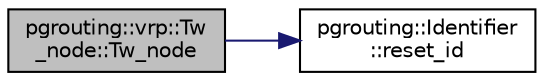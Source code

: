 digraph "pgrouting::vrp::Tw_node::Tw_node"
{
  edge [fontname="Helvetica",fontsize="10",labelfontname="Helvetica",labelfontsize="10"];
  node [fontname="Helvetica",fontsize="10",shape=record];
  rankdir="LR";
  Node4 [label="pgrouting::vrp::Tw\l_node::Tw_node",height=0.2,width=0.4,color="black", fillcolor="grey75", style="filled", fontcolor="black"];
  Node4 -> Node5 [color="midnightblue",fontsize="10",style="solid",fontname="Helvetica"];
  Node5 [label="pgrouting::Identifier\l::reset_id",height=0.2,width=0.4,color="black", fillcolor="white", style="filled",URL="$classpgrouting_1_1Identifier.html#ac447a0a784cb863f908f3375e2ca9d1c"];
}
